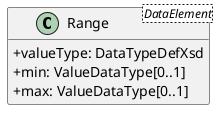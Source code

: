 @startuml
skinparam classAttributeIconSize 0
hide methods

class Range<DataElement> {
  +valueType: DataTypeDefXsd
  +min: ValueDataType[0..1]
  +max: ValueDataType[0..1]
}
@enduml